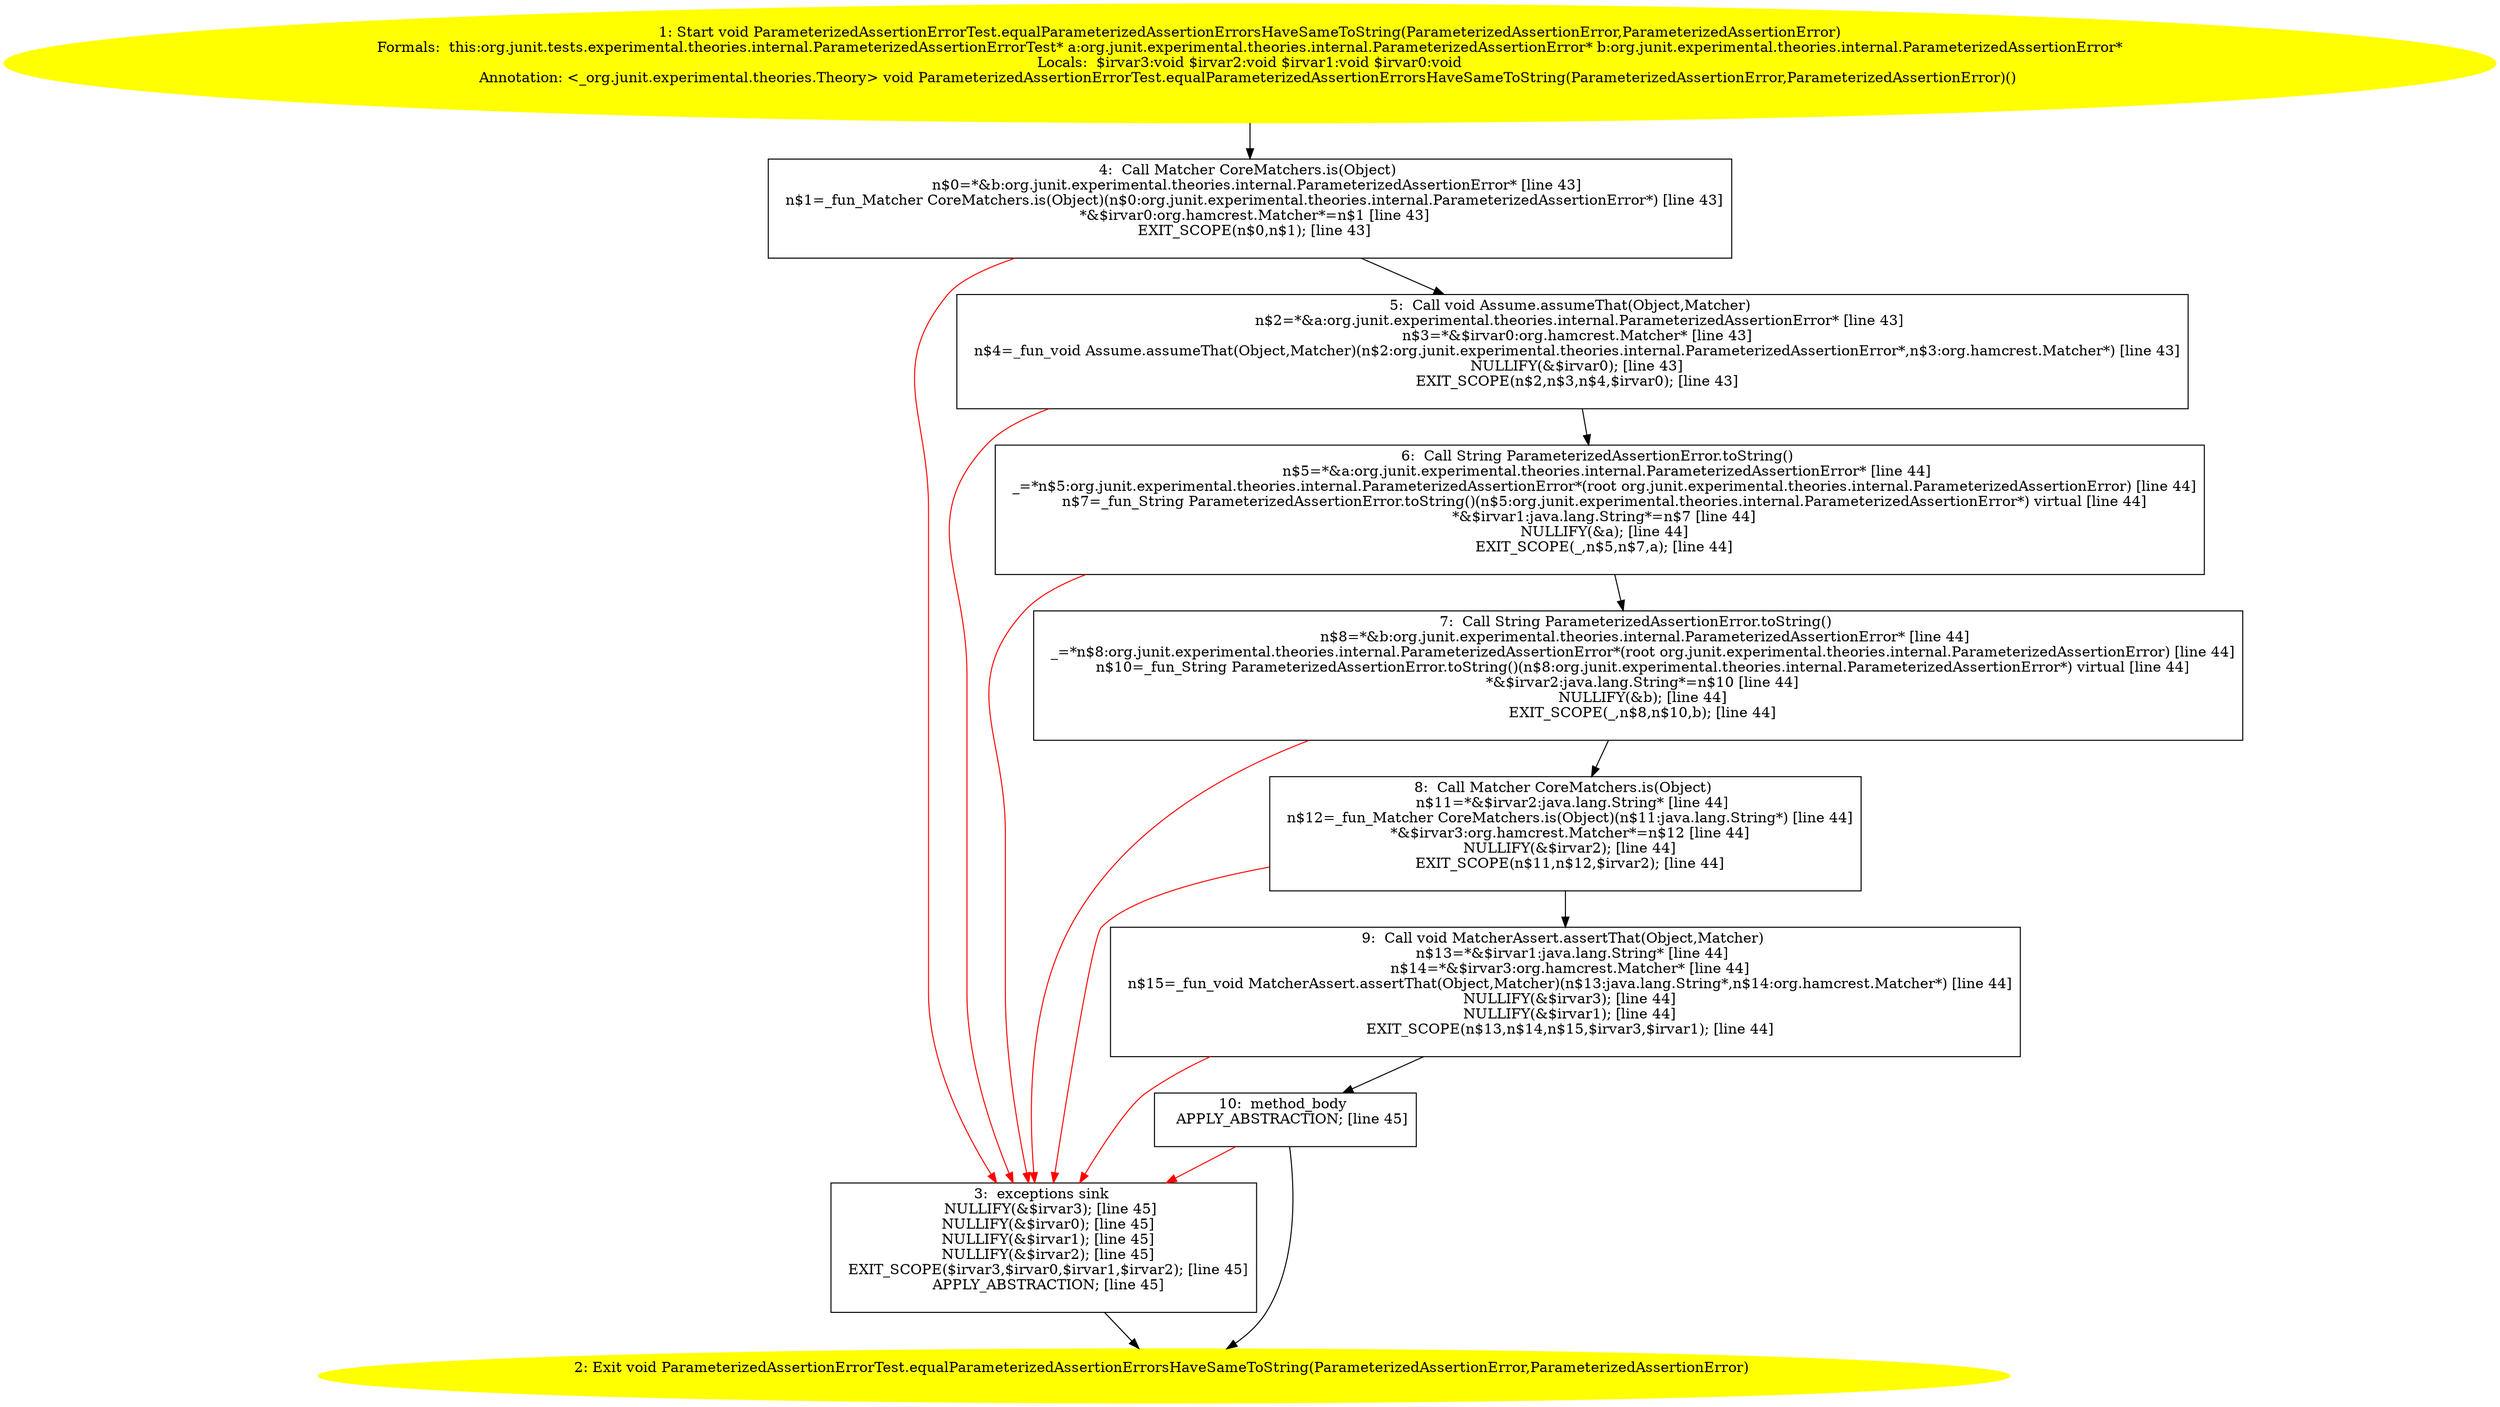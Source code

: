 /* @generated */
digraph cfg {
"org.junit.tests.experimental.theories.internal.ParameterizedAssertionErrorTest.equalParameterizedAss.e48a8e395a3b420bc3dd91ee20819a96_1" [label="1: Start void ParameterizedAssertionErrorTest.equalParameterizedAssertionErrorsHaveSameToString(ParameterizedAssertionError,ParameterizedAssertionError)\nFormals:  this:org.junit.tests.experimental.theories.internal.ParameterizedAssertionErrorTest* a:org.junit.experimental.theories.internal.ParameterizedAssertionError* b:org.junit.experimental.theories.internal.ParameterizedAssertionError*\nLocals:  $irvar3:void $irvar2:void $irvar1:void $irvar0:void\nAnnotation: <_org.junit.experimental.theories.Theory> void ParameterizedAssertionErrorTest.equalParameterizedAssertionErrorsHaveSameToString(ParameterizedAssertionError,ParameterizedAssertionError)() \n  " color=yellow style=filled]
	

	 "org.junit.tests.experimental.theories.internal.ParameterizedAssertionErrorTest.equalParameterizedAss.e48a8e395a3b420bc3dd91ee20819a96_1" -> "org.junit.tests.experimental.theories.internal.ParameterizedAssertionErrorTest.equalParameterizedAss.e48a8e395a3b420bc3dd91ee20819a96_4" ;
"org.junit.tests.experimental.theories.internal.ParameterizedAssertionErrorTest.equalParameterizedAss.e48a8e395a3b420bc3dd91ee20819a96_2" [label="2: Exit void ParameterizedAssertionErrorTest.equalParameterizedAssertionErrorsHaveSameToString(ParameterizedAssertionError,ParameterizedAssertionError) \n  " color=yellow style=filled]
	

"org.junit.tests.experimental.theories.internal.ParameterizedAssertionErrorTest.equalParameterizedAss.e48a8e395a3b420bc3dd91ee20819a96_3" [label="3:  exceptions sink \n   NULLIFY(&$irvar3); [line 45]\n  NULLIFY(&$irvar0); [line 45]\n  NULLIFY(&$irvar1); [line 45]\n  NULLIFY(&$irvar2); [line 45]\n  EXIT_SCOPE($irvar3,$irvar0,$irvar1,$irvar2); [line 45]\n  APPLY_ABSTRACTION; [line 45]\n " shape="box"]
	

	 "org.junit.tests.experimental.theories.internal.ParameterizedAssertionErrorTest.equalParameterizedAss.e48a8e395a3b420bc3dd91ee20819a96_3" -> "org.junit.tests.experimental.theories.internal.ParameterizedAssertionErrorTest.equalParameterizedAss.e48a8e395a3b420bc3dd91ee20819a96_2" ;
"org.junit.tests.experimental.theories.internal.ParameterizedAssertionErrorTest.equalParameterizedAss.e48a8e395a3b420bc3dd91ee20819a96_4" [label="4:  Call Matcher CoreMatchers.is(Object) \n   n$0=*&b:org.junit.experimental.theories.internal.ParameterizedAssertionError* [line 43]\n  n$1=_fun_Matcher CoreMatchers.is(Object)(n$0:org.junit.experimental.theories.internal.ParameterizedAssertionError*) [line 43]\n  *&$irvar0:org.hamcrest.Matcher*=n$1 [line 43]\n  EXIT_SCOPE(n$0,n$1); [line 43]\n " shape="box"]
	

	 "org.junit.tests.experimental.theories.internal.ParameterizedAssertionErrorTest.equalParameterizedAss.e48a8e395a3b420bc3dd91ee20819a96_4" -> "org.junit.tests.experimental.theories.internal.ParameterizedAssertionErrorTest.equalParameterizedAss.e48a8e395a3b420bc3dd91ee20819a96_5" ;
	 "org.junit.tests.experimental.theories.internal.ParameterizedAssertionErrorTest.equalParameterizedAss.e48a8e395a3b420bc3dd91ee20819a96_4" -> "org.junit.tests.experimental.theories.internal.ParameterizedAssertionErrorTest.equalParameterizedAss.e48a8e395a3b420bc3dd91ee20819a96_3" [color="red" ];
"org.junit.tests.experimental.theories.internal.ParameterizedAssertionErrorTest.equalParameterizedAss.e48a8e395a3b420bc3dd91ee20819a96_5" [label="5:  Call void Assume.assumeThat(Object,Matcher) \n   n$2=*&a:org.junit.experimental.theories.internal.ParameterizedAssertionError* [line 43]\n  n$3=*&$irvar0:org.hamcrest.Matcher* [line 43]\n  n$4=_fun_void Assume.assumeThat(Object,Matcher)(n$2:org.junit.experimental.theories.internal.ParameterizedAssertionError*,n$3:org.hamcrest.Matcher*) [line 43]\n  NULLIFY(&$irvar0); [line 43]\n  EXIT_SCOPE(n$2,n$3,n$4,$irvar0); [line 43]\n " shape="box"]
	

	 "org.junit.tests.experimental.theories.internal.ParameterizedAssertionErrorTest.equalParameterizedAss.e48a8e395a3b420bc3dd91ee20819a96_5" -> "org.junit.tests.experimental.theories.internal.ParameterizedAssertionErrorTest.equalParameterizedAss.e48a8e395a3b420bc3dd91ee20819a96_6" ;
	 "org.junit.tests.experimental.theories.internal.ParameterizedAssertionErrorTest.equalParameterizedAss.e48a8e395a3b420bc3dd91ee20819a96_5" -> "org.junit.tests.experimental.theories.internal.ParameterizedAssertionErrorTest.equalParameterizedAss.e48a8e395a3b420bc3dd91ee20819a96_3" [color="red" ];
"org.junit.tests.experimental.theories.internal.ParameterizedAssertionErrorTest.equalParameterizedAss.e48a8e395a3b420bc3dd91ee20819a96_6" [label="6:  Call String ParameterizedAssertionError.toString() \n   n$5=*&a:org.junit.experimental.theories.internal.ParameterizedAssertionError* [line 44]\n  _=*n$5:org.junit.experimental.theories.internal.ParameterizedAssertionError*(root org.junit.experimental.theories.internal.ParameterizedAssertionError) [line 44]\n  n$7=_fun_String ParameterizedAssertionError.toString()(n$5:org.junit.experimental.theories.internal.ParameterizedAssertionError*) virtual [line 44]\n  *&$irvar1:java.lang.String*=n$7 [line 44]\n  NULLIFY(&a); [line 44]\n  EXIT_SCOPE(_,n$5,n$7,a); [line 44]\n " shape="box"]
	

	 "org.junit.tests.experimental.theories.internal.ParameterizedAssertionErrorTest.equalParameterizedAss.e48a8e395a3b420bc3dd91ee20819a96_6" -> "org.junit.tests.experimental.theories.internal.ParameterizedAssertionErrorTest.equalParameterizedAss.e48a8e395a3b420bc3dd91ee20819a96_7" ;
	 "org.junit.tests.experimental.theories.internal.ParameterizedAssertionErrorTest.equalParameterizedAss.e48a8e395a3b420bc3dd91ee20819a96_6" -> "org.junit.tests.experimental.theories.internal.ParameterizedAssertionErrorTest.equalParameterizedAss.e48a8e395a3b420bc3dd91ee20819a96_3" [color="red" ];
"org.junit.tests.experimental.theories.internal.ParameterizedAssertionErrorTest.equalParameterizedAss.e48a8e395a3b420bc3dd91ee20819a96_7" [label="7:  Call String ParameterizedAssertionError.toString() \n   n$8=*&b:org.junit.experimental.theories.internal.ParameterizedAssertionError* [line 44]\n  _=*n$8:org.junit.experimental.theories.internal.ParameterizedAssertionError*(root org.junit.experimental.theories.internal.ParameterizedAssertionError) [line 44]\n  n$10=_fun_String ParameterizedAssertionError.toString()(n$8:org.junit.experimental.theories.internal.ParameterizedAssertionError*) virtual [line 44]\n  *&$irvar2:java.lang.String*=n$10 [line 44]\n  NULLIFY(&b); [line 44]\n  EXIT_SCOPE(_,n$8,n$10,b); [line 44]\n " shape="box"]
	

	 "org.junit.tests.experimental.theories.internal.ParameterizedAssertionErrorTest.equalParameterizedAss.e48a8e395a3b420bc3dd91ee20819a96_7" -> "org.junit.tests.experimental.theories.internal.ParameterizedAssertionErrorTest.equalParameterizedAss.e48a8e395a3b420bc3dd91ee20819a96_8" ;
	 "org.junit.tests.experimental.theories.internal.ParameterizedAssertionErrorTest.equalParameterizedAss.e48a8e395a3b420bc3dd91ee20819a96_7" -> "org.junit.tests.experimental.theories.internal.ParameterizedAssertionErrorTest.equalParameterizedAss.e48a8e395a3b420bc3dd91ee20819a96_3" [color="red" ];
"org.junit.tests.experimental.theories.internal.ParameterizedAssertionErrorTest.equalParameterizedAss.e48a8e395a3b420bc3dd91ee20819a96_8" [label="8:  Call Matcher CoreMatchers.is(Object) \n   n$11=*&$irvar2:java.lang.String* [line 44]\n  n$12=_fun_Matcher CoreMatchers.is(Object)(n$11:java.lang.String*) [line 44]\n  *&$irvar3:org.hamcrest.Matcher*=n$12 [line 44]\n  NULLIFY(&$irvar2); [line 44]\n  EXIT_SCOPE(n$11,n$12,$irvar2); [line 44]\n " shape="box"]
	

	 "org.junit.tests.experimental.theories.internal.ParameterizedAssertionErrorTest.equalParameterizedAss.e48a8e395a3b420bc3dd91ee20819a96_8" -> "org.junit.tests.experimental.theories.internal.ParameterizedAssertionErrorTest.equalParameterizedAss.e48a8e395a3b420bc3dd91ee20819a96_9" ;
	 "org.junit.tests.experimental.theories.internal.ParameterizedAssertionErrorTest.equalParameterizedAss.e48a8e395a3b420bc3dd91ee20819a96_8" -> "org.junit.tests.experimental.theories.internal.ParameterizedAssertionErrorTest.equalParameterizedAss.e48a8e395a3b420bc3dd91ee20819a96_3" [color="red" ];
"org.junit.tests.experimental.theories.internal.ParameterizedAssertionErrorTest.equalParameterizedAss.e48a8e395a3b420bc3dd91ee20819a96_9" [label="9:  Call void MatcherAssert.assertThat(Object,Matcher) \n   n$13=*&$irvar1:java.lang.String* [line 44]\n  n$14=*&$irvar3:org.hamcrest.Matcher* [line 44]\n  n$15=_fun_void MatcherAssert.assertThat(Object,Matcher)(n$13:java.lang.String*,n$14:org.hamcrest.Matcher*) [line 44]\n  NULLIFY(&$irvar3); [line 44]\n  NULLIFY(&$irvar1); [line 44]\n  EXIT_SCOPE(n$13,n$14,n$15,$irvar3,$irvar1); [line 44]\n " shape="box"]
	

	 "org.junit.tests.experimental.theories.internal.ParameterizedAssertionErrorTest.equalParameterizedAss.e48a8e395a3b420bc3dd91ee20819a96_9" -> "org.junit.tests.experimental.theories.internal.ParameterizedAssertionErrorTest.equalParameterizedAss.e48a8e395a3b420bc3dd91ee20819a96_10" ;
	 "org.junit.tests.experimental.theories.internal.ParameterizedAssertionErrorTest.equalParameterizedAss.e48a8e395a3b420bc3dd91ee20819a96_9" -> "org.junit.tests.experimental.theories.internal.ParameterizedAssertionErrorTest.equalParameterizedAss.e48a8e395a3b420bc3dd91ee20819a96_3" [color="red" ];
"org.junit.tests.experimental.theories.internal.ParameterizedAssertionErrorTest.equalParameterizedAss.e48a8e395a3b420bc3dd91ee20819a96_10" [label="10:  method_body \n   APPLY_ABSTRACTION; [line 45]\n " shape="box"]
	

	 "org.junit.tests.experimental.theories.internal.ParameterizedAssertionErrorTest.equalParameterizedAss.e48a8e395a3b420bc3dd91ee20819a96_10" -> "org.junit.tests.experimental.theories.internal.ParameterizedAssertionErrorTest.equalParameterizedAss.e48a8e395a3b420bc3dd91ee20819a96_2" ;
	 "org.junit.tests.experimental.theories.internal.ParameterizedAssertionErrorTest.equalParameterizedAss.e48a8e395a3b420bc3dd91ee20819a96_10" -> "org.junit.tests.experimental.theories.internal.ParameterizedAssertionErrorTest.equalParameterizedAss.e48a8e395a3b420bc3dd91ee20819a96_3" [color="red" ];
}
